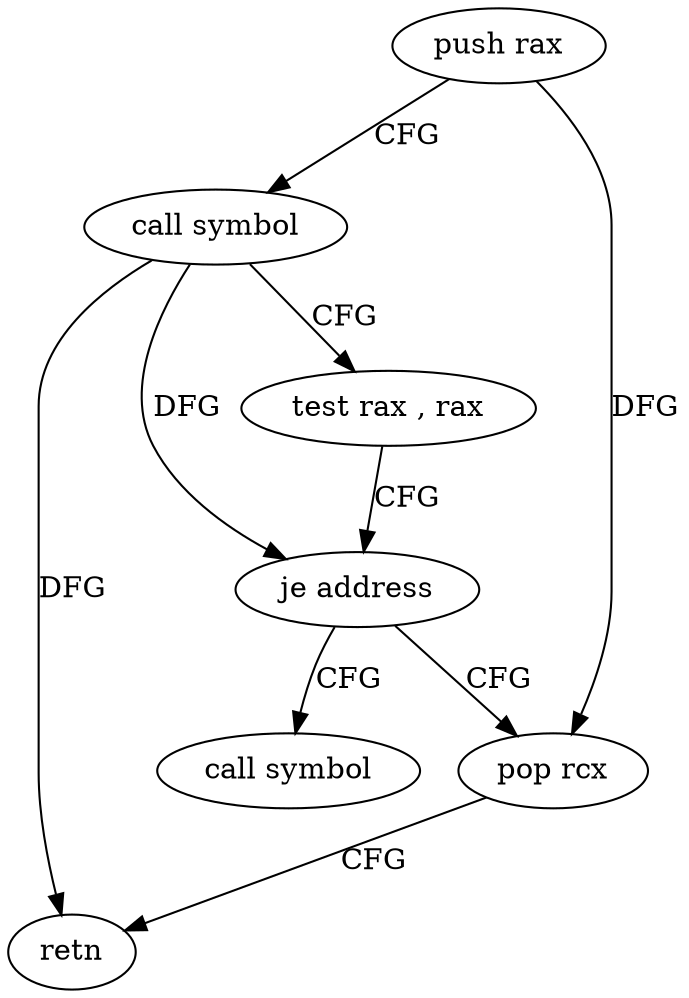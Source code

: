 digraph "func" {
"4216576" [label = "push rax" ]
"4216577" [label = "call symbol" ]
"4216582" [label = "test rax , rax" ]
"4216585" [label = "je address" ]
"4216589" [label = "call symbol" ]
"4216587" [label = "pop rcx" ]
"4216588" [label = "retn" ]
"4216576" -> "4216577" [ label = "CFG" ]
"4216576" -> "4216587" [ label = "DFG" ]
"4216577" -> "4216582" [ label = "CFG" ]
"4216577" -> "4216585" [ label = "DFG" ]
"4216577" -> "4216588" [ label = "DFG" ]
"4216582" -> "4216585" [ label = "CFG" ]
"4216585" -> "4216589" [ label = "CFG" ]
"4216585" -> "4216587" [ label = "CFG" ]
"4216587" -> "4216588" [ label = "CFG" ]
}
